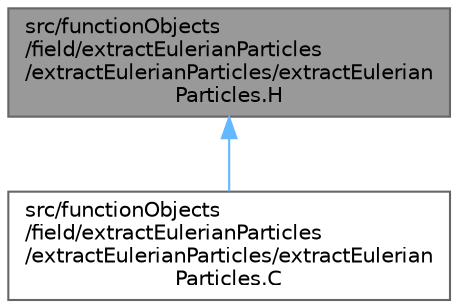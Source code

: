 digraph "src/functionObjects/field/extractEulerianParticles/extractEulerianParticles/extractEulerianParticles.H"
{
 // LATEX_PDF_SIZE
  bgcolor="transparent";
  edge [fontname=Helvetica,fontsize=10,labelfontname=Helvetica,labelfontsize=10];
  node [fontname=Helvetica,fontsize=10,shape=box,height=0.2,width=0.4];
  Node1 [id="Node000001",label="src/functionObjects\l/field/extractEulerianParticles\l/extractEulerianParticles/extractEulerian\lParticles.H",height=0.2,width=0.4,color="gray40", fillcolor="grey60", style="filled", fontcolor="black",tooltip=" "];
  Node1 -> Node2 [id="edge1_Node000001_Node000002",dir="back",color="steelblue1",style="solid",tooltip=" "];
  Node2 [id="Node000002",label="src/functionObjects\l/field/extractEulerianParticles\l/extractEulerianParticles/extractEulerian\lParticles.C",height=0.2,width=0.4,color="grey40", fillcolor="white", style="filled",URL="$extractEulerianParticles_8C.html",tooltip=" "];
}
